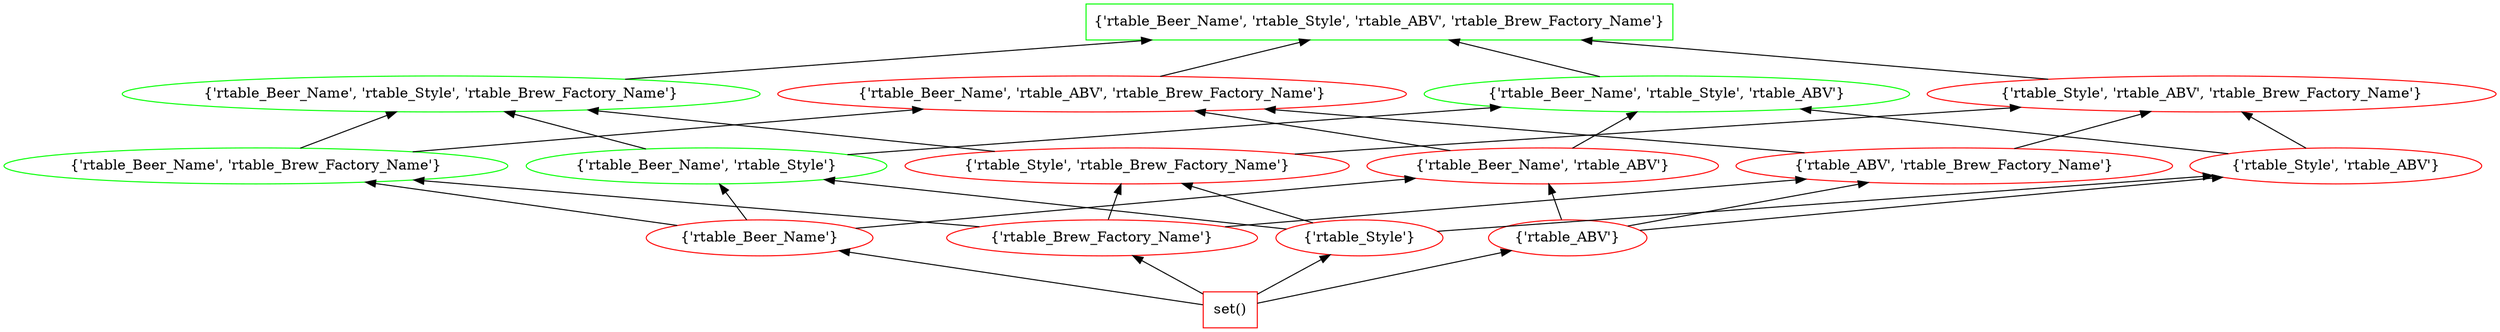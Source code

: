 digraph G {
splines="line"
rankdir=BT
"{'rtable_Beer_Name', 'rtable_Style', 'rtable_ABV', 'rtable_Brew_Factory_Name'}" [shape=box];
"set()" [shape=box];
"set()" [color=red];
"set()" -> "{'rtable_Beer_Name'}";
"set()" -> "{'rtable_Brew_Factory_Name'}";
"set()" -> "{'rtable_Style'}";
"set()" -> "{'rtable_ABV'}";
"{'rtable_Beer_Name'}" [color=red];
"{'rtable_Beer_Name'}" -> "{'rtable_Beer_Name', 'rtable_Brew_Factory_Name'}";
"{'rtable_Beer_Name'}" -> "{'rtable_Beer_Name', 'rtable_Style'}";
"{'rtable_Beer_Name'}" -> "{'rtable_Beer_Name', 'rtable_ABV'}";
"{'rtable_Brew_Factory_Name'}" [color=red];
"{'rtable_Brew_Factory_Name'}" -> "{'rtable_Beer_Name', 'rtable_Brew_Factory_Name'}";
"{'rtable_Brew_Factory_Name'}" -> "{'rtable_Style', 'rtable_Brew_Factory_Name'}";
"{'rtable_Brew_Factory_Name'}" -> "{'rtable_ABV', 'rtable_Brew_Factory_Name'}";
"{'rtable_Style'}" [color=red];
"{'rtable_Style'}" -> "{'rtable_Beer_Name', 'rtable_Style'}";
"{'rtable_Style'}" -> "{'rtable_Style', 'rtable_Brew_Factory_Name'}";
"{'rtable_Style'}" -> "{'rtable_Style', 'rtable_ABV'}";
"{'rtable_ABV'}" [color=red];
"{'rtable_ABV'}" -> "{'rtable_Beer_Name', 'rtable_ABV'}";
"{'rtable_ABV'}" -> "{'rtable_ABV', 'rtable_Brew_Factory_Name'}";
"{'rtable_ABV'}" -> "{'rtable_Style', 'rtable_ABV'}";
"{'rtable_Beer_Name', 'rtable_Brew_Factory_Name'}" [color=green];
"{'rtable_Beer_Name', 'rtable_Brew_Factory_Name'}" -> "{'rtable_Beer_Name', 'rtable_Style', 'rtable_Brew_Factory_Name'}";
"{'rtable_Beer_Name', 'rtable_Brew_Factory_Name'}" -> "{'rtable_Beer_Name', 'rtable_ABV', 'rtable_Brew_Factory_Name'}";
"{'rtable_Beer_Name', 'rtable_Style'}" [color=green];
"{'rtable_Beer_Name', 'rtable_Style'}" -> "{'rtable_Beer_Name', 'rtable_Style', 'rtable_Brew_Factory_Name'}";
"{'rtable_Beer_Name', 'rtable_Style'}" -> "{'rtable_Beer_Name', 'rtable_Style', 'rtable_ABV'}";
"{'rtable_Beer_Name', 'rtable_ABV'}" [color=red];
"{'rtable_Beer_Name', 'rtable_ABV'}" -> "{'rtable_Beer_Name', 'rtable_ABV', 'rtable_Brew_Factory_Name'}";
"{'rtable_Beer_Name', 'rtable_ABV'}" -> "{'rtable_Beer_Name', 'rtable_Style', 'rtable_ABV'}";
"{'rtable_Style', 'rtable_Brew_Factory_Name'}" [color=red];
"{'rtable_Style', 'rtable_Brew_Factory_Name'}" -> "{'rtable_Beer_Name', 'rtable_Style', 'rtable_Brew_Factory_Name'}";
"{'rtable_Style', 'rtable_Brew_Factory_Name'}" -> "{'rtable_Style', 'rtable_ABV', 'rtable_Brew_Factory_Name'}";
"{'rtable_ABV', 'rtable_Brew_Factory_Name'}" [color=red];
"{'rtable_ABV', 'rtable_Brew_Factory_Name'}" -> "{'rtable_Beer_Name', 'rtable_ABV', 'rtable_Brew_Factory_Name'}";
"{'rtable_ABV', 'rtable_Brew_Factory_Name'}" -> "{'rtable_Style', 'rtable_ABV', 'rtable_Brew_Factory_Name'}";
"{'rtable_Style', 'rtable_ABV'}" [color=red];
"{'rtable_Style', 'rtable_ABV'}" -> "{'rtable_Beer_Name', 'rtable_Style', 'rtable_ABV'}";
"{'rtable_Style', 'rtable_ABV'}" -> "{'rtable_Style', 'rtable_ABV', 'rtable_Brew_Factory_Name'}";
"{'rtable_Beer_Name', 'rtable_Style', 'rtable_Brew_Factory_Name'}" [color=green];
"{'rtable_Beer_Name', 'rtable_Style', 'rtable_Brew_Factory_Name'}" -> "{'rtable_Beer_Name', 'rtable_Style', 'rtable_ABV', 'rtable_Brew_Factory_Name'}";
"{'rtable_Beer_Name', 'rtable_ABV', 'rtable_Brew_Factory_Name'}" [color=red];
"{'rtable_Beer_Name', 'rtable_ABV', 'rtable_Brew_Factory_Name'}" -> "{'rtable_Beer_Name', 'rtable_Style', 'rtable_ABV', 'rtable_Brew_Factory_Name'}";
"{'rtable_Beer_Name', 'rtable_Style', 'rtable_ABV'}" [color=green];
"{'rtable_Beer_Name', 'rtable_Style', 'rtable_ABV'}" -> "{'rtable_Beer_Name', 'rtable_Style', 'rtable_ABV', 'rtable_Brew_Factory_Name'}";
"{'rtable_Style', 'rtable_ABV', 'rtable_Brew_Factory_Name'}" [color=red];
"{'rtable_Style', 'rtable_ABV', 'rtable_Brew_Factory_Name'}" -> "{'rtable_Beer_Name', 'rtable_Style', 'rtable_ABV', 'rtable_Brew_Factory_Name'}";
"{'rtable_Beer_Name', 'rtable_Style', 'rtable_ABV', 'rtable_Brew_Factory_Name'}" [color=green];
}
